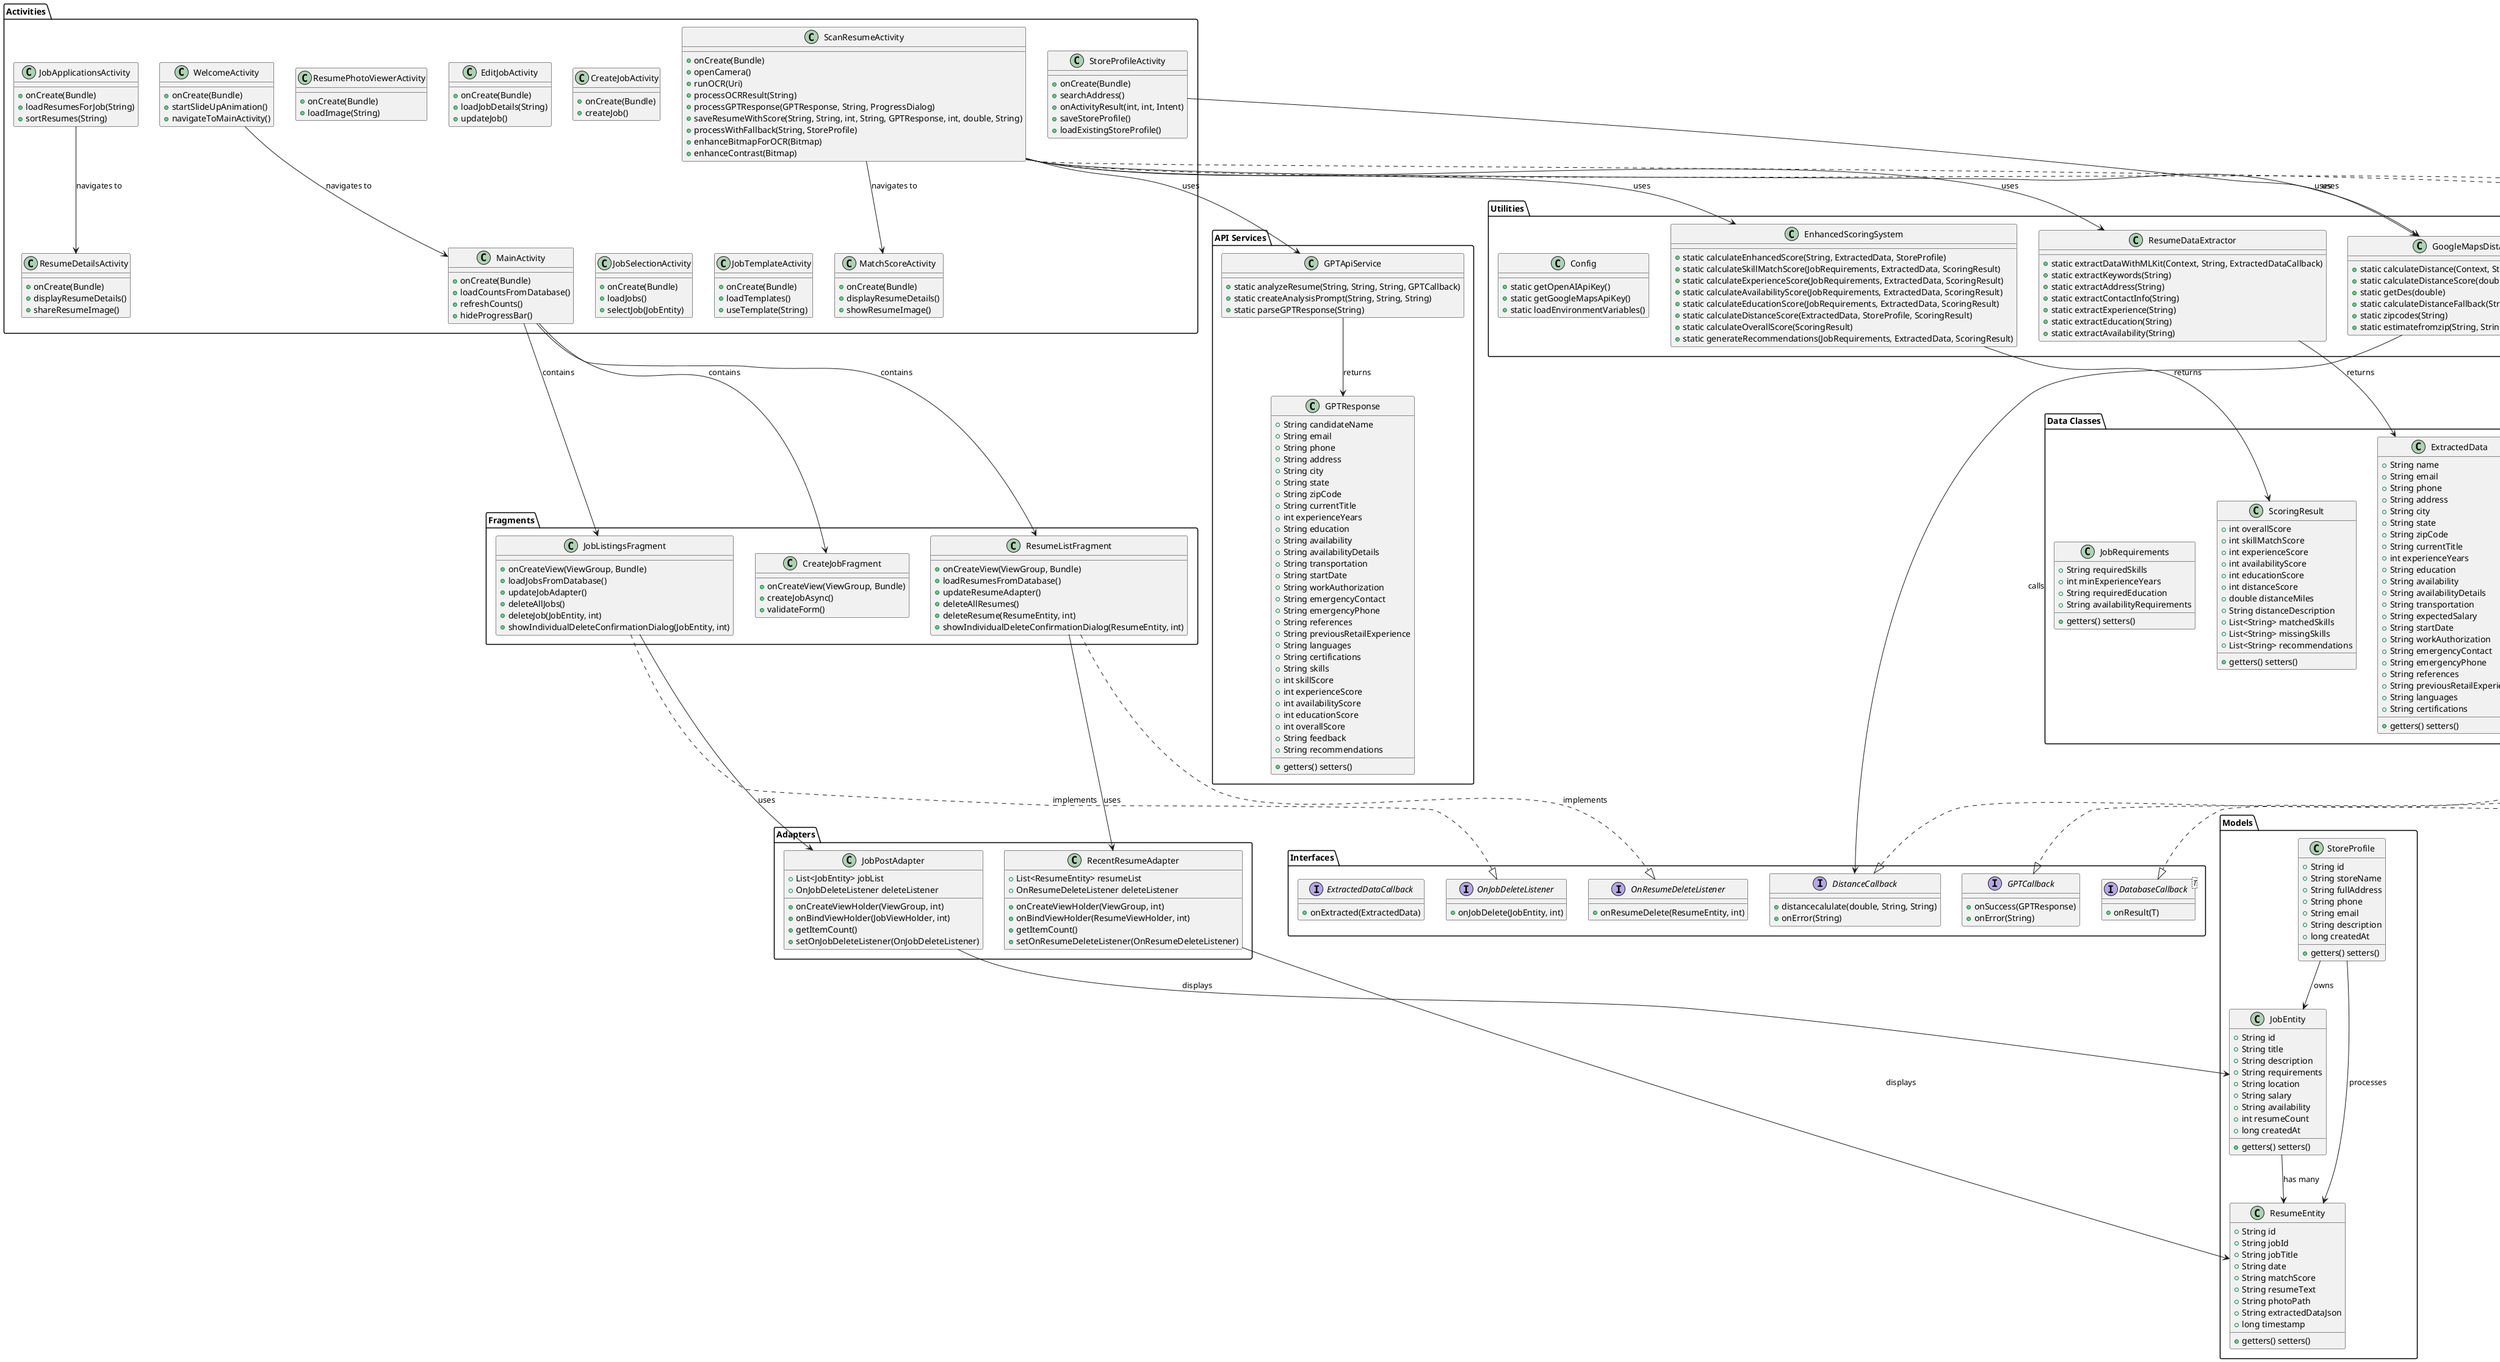 @startuml ResumeMatch Class Diagram

!define RECTANGLE class

package "Activities" {
    class WelcomeActivity {
        +onCreate(Bundle)
        +startSlideUpAnimation()
        +navigateToMainActivity()
    }
    
    class MainActivity {
        +onCreate(Bundle)
        +loadCountsFromDatabase()
        +refreshCounts()
        +hideProgressBar()
    }
    
    class ScanResumeActivity {
        +onCreate(Bundle)
        +openCamera()
        +runOCR(Uri)
        +processOCRResult(String)
        +processGPTResponse(GPTResponse, String, ProgressDialog)
        +saveResumeWithScore(String, String, int, String, GPTResponse, int, double, String)
        +processWithFallback(String, StoreProfile)
        +enhanceBitmapForOCR(Bitmap)
        +enhanceContrast(Bitmap)
    }
    
    class MatchScoreActivity {
        +onCreate(Bundle)
        +displayResumeDetails()
        +showResumeImage()
    }
    
    class StoreProfileActivity {
        +onCreate(Bundle)
        +searchAddress()
        +onActivityResult(int, int, Intent)
        +saveStoreProfile()
        +loadExistingStoreProfile()
    }
    
    class JobApplicationsActivity {
        +onCreate(Bundle)
        +loadResumesForJob(String)
        +sortResumes(String)
    }
    
    class ResumeDetailsActivity {
        +onCreate(Bundle)
        +displayResumeDetails()
        +shareResumeImage()
    }
    
    class ResumePhotoViewerActivity {
        +onCreate(Bundle)
        +loadImage(String)
    }
    
    class EditJobActivity {
        +onCreate(Bundle)
        +loadJobDetails(String)
        +updateJob()
    }
    
    class CreateJobActivity {
        +onCreate(Bundle)
        +createJob()
    }
    
    class JobSelectionActivity {
        +onCreate(Bundle)
        +loadJobs()
        +selectJob(JobEntity)
    }
    
    class JobTemplateActivity {
        +onCreate(Bundle)
        +loadTemplates()
        +useTemplate(String)
    }
}

package "Fragments" {
    class JobListingsFragment {
        +onCreateView(ViewGroup, Bundle)
        +loadJobsFromDatabase()
        +updateJobAdapter()
        +deleteAllJobs()
        +deleteJob(JobEntity, int)
        +showIndividualDeleteConfirmationDialog(JobEntity, int)
    }
    
    class CreateJobFragment {
        +onCreateView(ViewGroup, Bundle)
        +createJobAsync()
        +validateForm()
    }
    
    class ResumeListFragment {
        +onCreateView(ViewGroup, Bundle)
        +loadResumesFromDatabase()
        +updateResumeAdapter()
        +deleteAllResumes()
        +deleteResume(ResumeEntity, int)
        +showIndividualDeleteConfirmationDialog(ResumeEntity, int)
    }
}

package "Models" {
    class JobEntity {
        +String id
        +String title
        +String description
        +String requirements
        +String location
        +String salary
        +String availability
        +int resumeCount
        +long createdAt
        +getters() setters()
    }
    
    class ResumeEntity {
        +String id
        +String jobId
        +String jobTitle
        +String date
        +String matchScore
        +String resumeText
        +String photoPath
        +String extractedDataJson
        +long timestamp
        +getters() setters()
    }
    
    class StoreProfile {
        +String id
        +String storeName
        +String fullAddress
        +String phone
        +String email
        +String description
        +long createdAt
        +getters() setters()
    }
}

package "Database" {
    class AppDatabase {
        +JobDao jobDao
        +ResumeDao resumeDao
        +StoreProfileDao storeProfileDao
        +static getInstance(Context)
    }
    
    class JobDao {
        +insert(JobEntity)
        +getAll()
        +getById(String)
        +update(JobEntity)
        +delete(JobEntity)
        +getCount()
    }
    
    class ResumeDao {
        +insert(ResumeEntity)
        +getAll()
        +getById(String)
        +getByJobId(String)
        +update(ResumeEntity)
        +delete(ResumeEntity)
        +getCount()
        +getCountForJob(String)
    }
    
    class StoreProfileDao {
        +insert(StoreProfile)
        +getFirst()
        +update(StoreProfile)
        +delete(StoreProfile)
        +getCount()
    }
    
    class DataRepository {
        +JobDao jobDao
        +ResumeDao resumeDao
        +StoreProfileDao storeProfileDao
        +insertJob(JobEntity, DatabaseCallback)
        +getAllJobs(DatabaseCallback)
        +getJobById(String, DatabaseCallback)
        +updateJob(JobEntity, DatabaseCallback)
        +deleteJob(JobEntity, DatabaseCallback)
        +getJobCount(DatabaseCallback)
        +insertResume(ResumeEntity, DatabaseCallback)
        +getAllResumes(DatabaseCallback)
        +getResumeById(String, DatabaseCallback)
        +getResumesByJobId(String, DatabaseCallback)
        +updateResume(ResumeEntity, DatabaseCallback)
        +deleteResume(ResumeEntity, DatabaseCallback)
        +getResumeCount(DatabaseCallback)
        +getResumeCountForJob(String, DatabaseCallback)
        +getFirstStore(DatabaseCallback)
        +insertStoreProfile(StoreProfile, DatabaseCallback)
        +updateStoreProfile(StoreProfile, DatabaseCallback)
        +shutdown()
    }
}

package "Adapters" {
    class JobPostAdapter {
        +List<JobEntity> jobList
        +OnJobDeleteListener deleteListener
        +onCreateViewHolder(ViewGroup, int)
        +onBindViewHolder(JobViewHolder, int)
        +getItemCount()
        +setOnJobDeleteListener(OnJobDeleteListener)
    }
    
    class RecentResumeAdapter {
        +List<ResumeEntity> resumeList
        +OnResumeDeleteListener deleteListener
        +onCreateViewHolder(ViewGroup, int)
        +onBindViewHolder(ResumeViewHolder, int)
        +getItemCount()
        +setOnResumeDeleteListener(OnResumeDeleteListener)
    }
}

package "API Services" {
    class GPTApiService {
        +static analyzeResume(String, String, String, GPTCallback)
        +static createAnalysisPrompt(String, String, String)
        +static parseGPTResponse(String)
    }
    
    class GPTResponse {
        +String candidateName
        +String email
        +String phone
        +String address
        +String city
        +String state
        +String zipCode
        +String currentTitle
        +int experienceYears
        +String education
        +String availability
        +String availabilityDetails
        +String transportation
        +String startDate
        +String workAuthorization
        +String emergencyContact
        +String emergencyPhone
        +String references
        +String previousRetailExperience
        +String languages
        +String certifications
        +String skills
        +int skillScore
        +int experienceScore
        +int availabilityScore
        +int educationScore
        +int overallScore
        +String feedback
        +String recommendations
        +getters() setters()
    }
}

package "Utilities" {
    class GoogleMapsDistanceCalculator {
        +static calculateDistance(Context, String, String, DistanceCallback)
        +static calculateDistanceScore(double)
        +static getDes(double)
        +static calculateDistanceFallback(String, String, DistanceCallback)
        +static zipcodes(String)
        +static estimatefromzip(String, String)
    }
    
    class EnhancedScoringSystem {
        +static calculateEnhancedScore(String, ExtractedData, StoreProfile)
        +static calculateSkillMatchScore(JobRequirements, ExtractedData, ScoringResult)
        +static calculateExperienceScore(JobRequirements, ExtractedData, ScoringResult)
        +static calculateAvailabilityScore(JobRequirements, ExtractedData, ScoringResult)
        +static calculateEducationScore(JobRequirements, ExtractedData, ScoringResult)
        +static calculateDistanceScore(ExtractedData, StoreProfile, ScoringResult)
        +static calculateOverallScore(ScoringResult)
        +static generateRecommendations(JobRequirements, ExtractedData, ScoringResult)
    }
    
    class ResumeDataExtractor {
        +static extractDataWithMLKit(Context, String, ExtractedDataCallback)
        +static extractKeywords(String)
        +static extractAddress(String)
        +static extractContactInfo(String)
        +static extractExperience(String)
        +static extractEducation(String)
        +static extractAvailability(String)
    }
    
    class Config {
        +static getOpenAIApiKey()
        +static getGoogleMapsApiKey()
        +static loadEnvironmentVariables()
    }
}

package "Interfaces" {
    interface DatabaseCallback<T> {
        +onResult(T)
    }
    
    interface GPTCallback {
        +onSuccess(GPTResponse)
        +onError(String)
    }
    
    interface DistanceCallback {
        +distancecalulate(double, String, String)
        +onError(String)
    }
    
    interface OnJobDeleteListener {
        +onJobDelete(JobEntity, int)
    }
    
    interface OnResumeDeleteListener {
        +onResumeDelete(ResumeEntity, int)
    }
    
    interface ExtractedDataCallback {
        +onExtracted(ExtractedData)
    }
}

package "Data Classes" {
    class ExtractedData {
        +String name
        +String email
        +String phone
        +String address
        +String city
        +String state
        +String zipCode
        +String currentTitle
        +int experienceYears
        +String education
        +String availability
        +String availabilityDetails
        +String transportation
        +String expectedSalary
        +String startDate
        +String workAuthorization
        +String emergencyContact
        +String emergencyPhone
        +String references
        +String previousRetailExperience
        +String languages
        +String certifications
        +getters() setters()
    }
    
    class ScoringResult {
        +int overallScore
        +int skillMatchScore
        +int experienceScore
        +int availabilityScore
        +int educationScore
        +int distanceScore
        +double distanceMiles
        +String distanceDescription
        +List<String> matchedSkills
        +List<String> missingSkills
        +List<String> recommendations
        +getters() setters()
    }
    
    class JobRequirements {
        +String requiredSkills
        +int minExperienceYears
        +String requiredEducation
        +String availabilityRequirements
        +getters() setters()
    }
}

' Relationships
WelcomeActivity --> MainActivity : navigates to
MainActivity --> JobListingsFragment : contains
MainActivity --> CreateJobFragment : contains
MainActivity --> ResumeListFragment : contains

ScanResumeActivity --> GPTApiService : uses
ScanResumeActivity --> GoogleMapsDistanceCalculator : uses
ScanResumeActivity --> ResumeDataExtractor : uses
ScanResumeActivity --> EnhancedScoringSystem : uses
ScanResumeActivity --> MatchScoreActivity : navigates to

StoreProfileActivity --> GoogleMapsDistanceCalculator : uses
JobApplicationsActivity --> ResumeDetailsActivity : navigates to

JobListingsFragment --> JobPostAdapter : uses
ResumeListFragment --> RecentResumeAdapter : uses

JobPostAdapter --> JobEntity : displays
RecentResumeAdapter --> ResumeEntity : displays

DataRepository --> AppDatabase : manages
AppDatabase --> JobDao : contains
AppDatabase --> ResumeDao : contains
AppDatabase --> StoreProfileDao : contains

GPTApiService --> GPTResponse : returns
GoogleMapsDistanceCalculator --> DistanceCallback : calls
ResumeDataExtractor --> ExtractedData : returns
EnhancedScoringSystem --> ScoringResult : returns

JobEntity --> ResumeEntity : has many
StoreProfile --> JobEntity : owns
StoreProfile --> ResumeEntity : processes

' Interface implementations
ScanResumeActivity ..|> GPTCallback : implements
ScanResumeActivity ..|> DistanceCallback : implements
JobListingsFragment ..|> OnJobDeleteListener : implements
ResumeListFragment ..|> OnResumeDeleteListener : implements
DataRepository ..|> DatabaseCallback : uses

@enduml 
